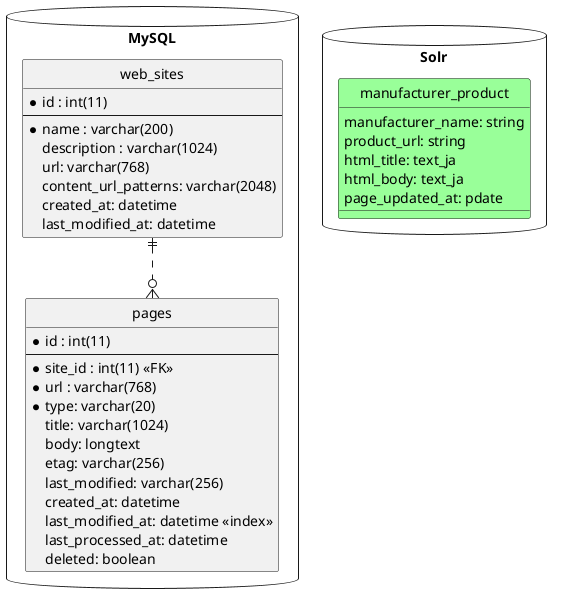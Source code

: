 @startuml dataconverter

' hide the spot
hide circle

' avoid problems with angled crows feet
skinparam linetype ortho

package MySQL <<Database>> {
  entity "web_sites" as ws {
    *id : int(11)
  --
    *name : varchar(200)
    description : varchar(1024)
    url: varchar(768)
    content_url_patterns: varchar(2048)
    created_at: datetime 
    last_modified_at: datetime 
  }

  entity "pages" as pg {
    *id : int(11)
    --
    *site_id : int(11) <<FK>>
    *url : varchar(768)
    *type: varchar(20)
    title: varchar(1024)
    body: longtext
    etag: varchar(256)
    last_modified: varchar(256)
    created_at: datetime
    last_modified_at: datetime <<index>>
    last_processed_at: datetime 
    deleted: boolean
}

}



ws ||..o{ pg


package Solr <<Database>> {
  entity "manufacturer_product" as mp #99FF99 {
    manufacturer_name: string
    product_url: string
    html_title: text_ja
    html_body: text_ja
    page_updated_at: pdate  
  }
}

@enduml